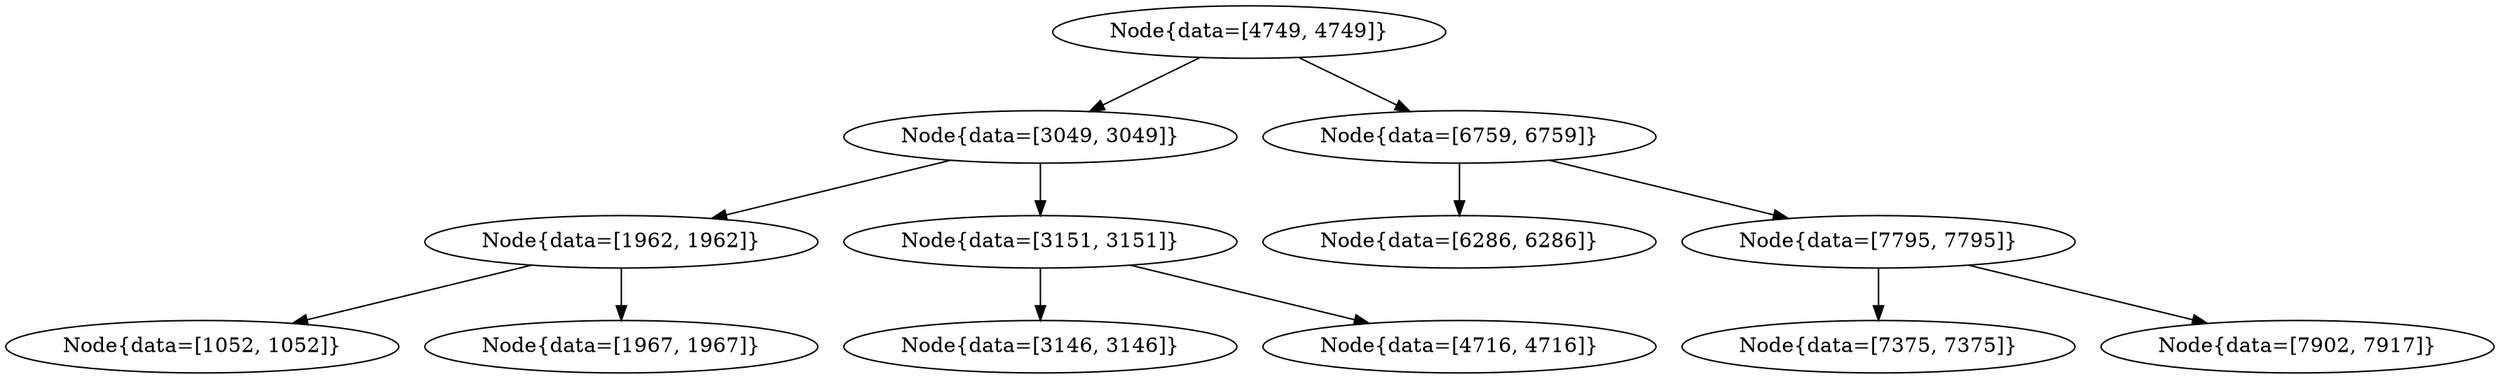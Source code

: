 digraph G{
1620015528 [label="Node{data=[4749, 4749]}"]
1620015528 -> 2011342291
2011342291 [label="Node{data=[3049, 3049]}"]
2011342291 -> 914880182
914880182 [label="Node{data=[1962, 1962]}"]
914880182 -> 1377711316
1377711316 [label="Node{data=[1052, 1052]}"]
914880182 -> 1237796102
1237796102 [label="Node{data=[1967, 1967]}"]
2011342291 -> 736734672
736734672 [label="Node{data=[3151, 3151]}"]
736734672 -> 575855709
575855709 [label="Node{data=[3146, 3146]}"]
736734672 -> 21619799
21619799 [label="Node{data=[4716, 4716]}"]
1620015528 -> 1918205453
1918205453 [label="Node{data=[6759, 6759]}"]
1918205453 -> 347392698
347392698 [label="Node{data=[6286, 6286]}"]
1918205453 -> 540040261
540040261 [label="Node{data=[7795, 7795]}"]
540040261 -> 1846902600
1846902600 [label="Node{data=[7375, 7375]}"]
540040261 -> 938070417
938070417 [label="Node{data=[7902, 7917]}"]
}